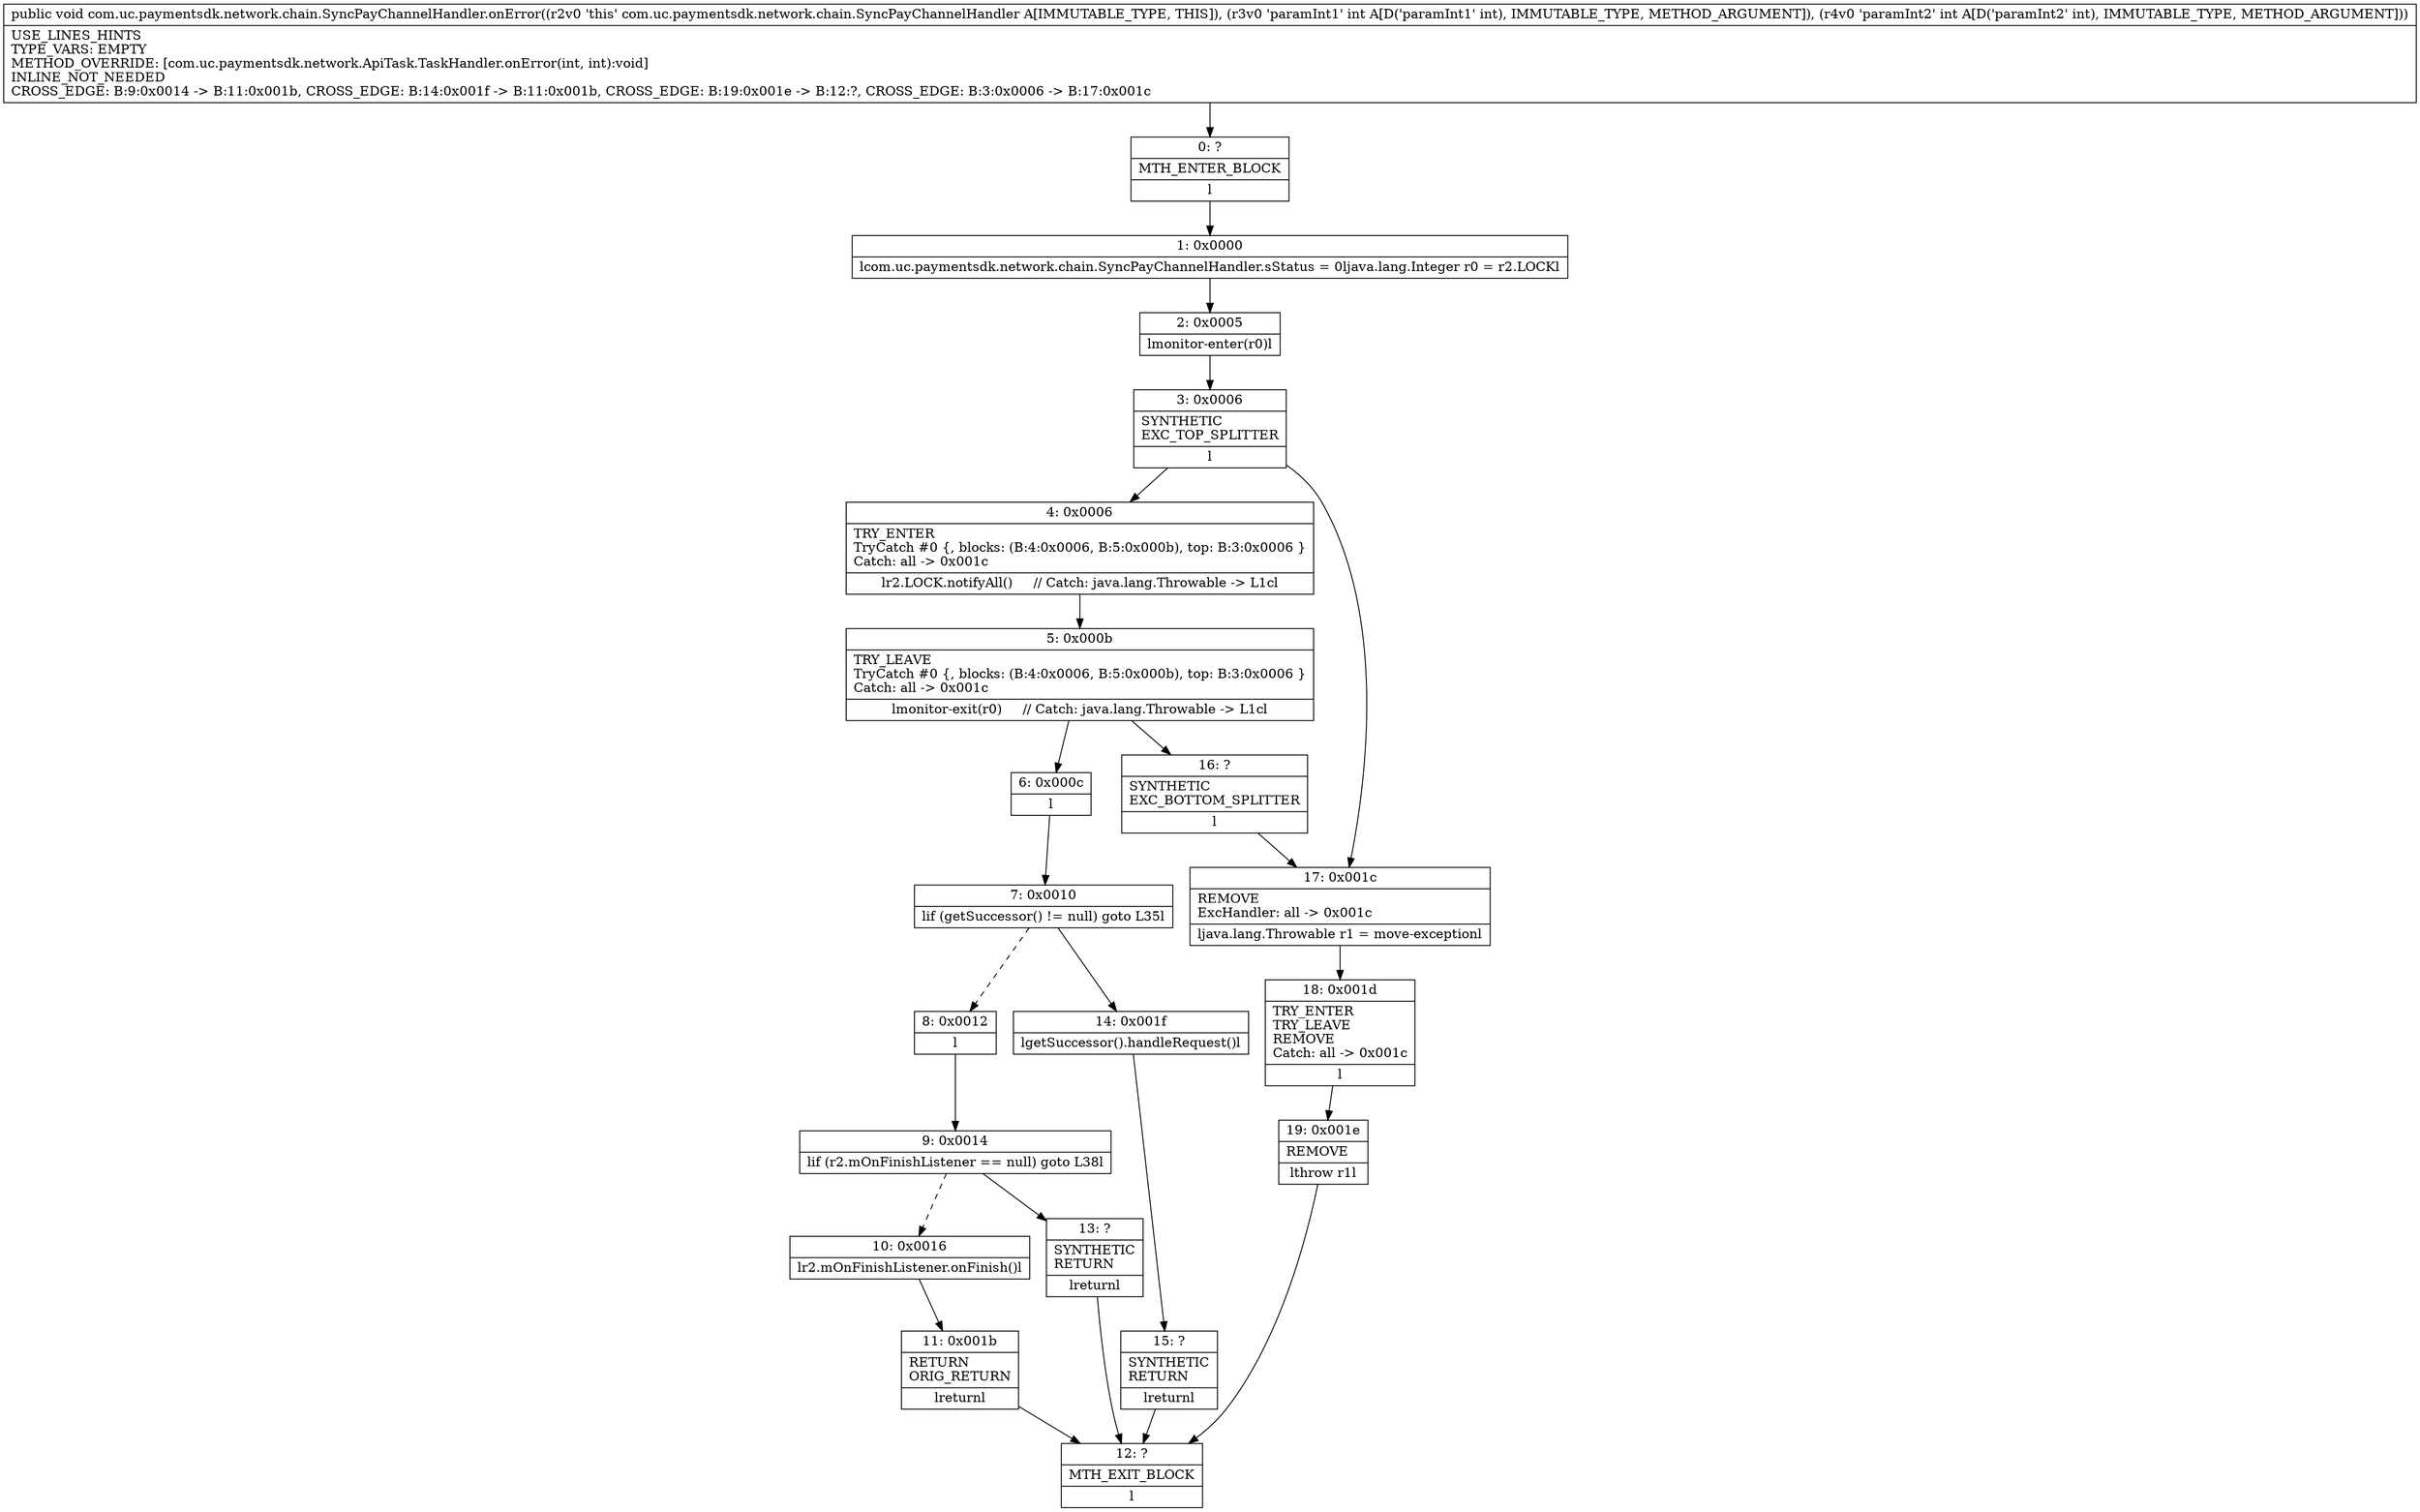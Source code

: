digraph "CFG forcom.uc.paymentsdk.network.chain.SyncPayChannelHandler.onError(II)V" {
Node_0 [shape=record,label="{0\:\ ?|MTH_ENTER_BLOCK\l|l}"];
Node_1 [shape=record,label="{1\:\ 0x0000|lcom.uc.paymentsdk.network.chain.SyncPayChannelHandler.sStatus = 0ljava.lang.Integer r0 = r2.LOCKl}"];
Node_2 [shape=record,label="{2\:\ 0x0005|lmonitor\-enter(r0)l}"];
Node_3 [shape=record,label="{3\:\ 0x0006|SYNTHETIC\lEXC_TOP_SPLITTER\l|l}"];
Node_4 [shape=record,label="{4\:\ 0x0006|TRY_ENTER\lTryCatch #0 \{, blocks: (B:4:0x0006, B:5:0x000b), top: B:3:0x0006 \}\lCatch: all \-\> 0x001c\l|lr2.LOCK.notifyAll()     \/\/ Catch: java.lang.Throwable \-\> L1cl}"];
Node_5 [shape=record,label="{5\:\ 0x000b|TRY_LEAVE\lTryCatch #0 \{, blocks: (B:4:0x0006, B:5:0x000b), top: B:3:0x0006 \}\lCatch: all \-\> 0x001c\l|lmonitor\-exit(r0)     \/\/ Catch: java.lang.Throwable \-\> L1cl}"];
Node_6 [shape=record,label="{6\:\ 0x000c|l}"];
Node_7 [shape=record,label="{7\:\ 0x0010|lif (getSuccessor() != null) goto L35l}"];
Node_8 [shape=record,label="{8\:\ 0x0012|l}"];
Node_9 [shape=record,label="{9\:\ 0x0014|lif (r2.mOnFinishListener == null) goto L38l}"];
Node_10 [shape=record,label="{10\:\ 0x0016|lr2.mOnFinishListener.onFinish()l}"];
Node_11 [shape=record,label="{11\:\ 0x001b|RETURN\lORIG_RETURN\l|lreturnl}"];
Node_12 [shape=record,label="{12\:\ ?|MTH_EXIT_BLOCK\l|l}"];
Node_13 [shape=record,label="{13\:\ ?|SYNTHETIC\lRETURN\l|lreturnl}"];
Node_14 [shape=record,label="{14\:\ 0x001f|lgetSuccessor().handleRequest()l}"];
Node_15 [shape=record,label="{15\:\ ?|SYNTHETIC\lRETURN\l|lreturnl}"];
Node_16 [shape=record,label="{16\:\ ?|SYNTHETIC\lEXC_BOTTOM_SPLITTER\l|l}"];
Node_17 [shape=record,label="{17\:\ 0x001c|REMOVE\lExcHandler: all \-\> 0x001c\l|ljava.lang.Throwable r1 = move\-exceptionl}"];
Node_18 [shape=record,label="{18\:\ 0x001d|TRY_ENTER\lTRY_LEAVE\lREMOVE\lCatch: all \-\> 0x001c\l|l}"];
Node_19 [shape=record,label="{19\:\ 0x001e|REMOVE\l|lthrow r1l}"];
MethodNode[shape=record,label="{public void com.uc.paymentsdk.network.chain.SyncPayChannelHandler.onError((r2v0 'this' com.uc.paymentsdk.network.chain.SyncPayChannelHandler A[IMMUTABLE_TYPE, THIS]), (r3v0 'paramInt1' int A[D('paramInt1' int), IMMUTABLE_TYPE, METHOD_ARGUMENT]), (r4v0 'paramInt2' int A[D('paramInt2' int), IMMUTABLE_TYPE, METHOD_ARGUMENT]))  | USE_LINES_HINTS\lTYPE_VARS: EMPTY\lMETHOD_OVERRIDE: [com.uc.paymentsdk.network.ApiTask.TaskHandler.onError(int, int):void]\lINLINE_NOT_NEEDED\lCROSS_EDGE: B:9:0x0014 \-\> B:11:0x001b, CROSS_EDGE: B:14:0x001f \-\> B:11:0x001b, CROSS_EDGE: B:19:0x001e \-\> B:12:?, CROSS_EDGE: B:3:0x0006 \-\> B:17:0x001c\l}"];
MethodNode -> Node_0;
Node_0 -> Node_1;
Node_1 -> Node_2;
Node_2 -> Node_3;
Node_3 -> Node_4;
Node_3 -> Node_17;
Node_4 -> Node_5;
Node_5 -> Node_6;
Node_5 -> Node_16;
Node_6 -> Node_7;
Node_7 -> Node_8[style=dashed];
Node_7 -> Node_14;
Node_8 -> Node_9;
Node_9 -> Node_10[style=dashed];
Node_9 -> Node_13;
Node_10 -> Node_11;
Node_11 -> Node_12;
Node_13 -> Node_12;
Node_14 -> Node_15;
Node_15 -> Node_12;
Node_16 -> Node_17;
Node_17 -> Node_18;
Node_18 -> Node_19;
Node_19 -> Node_12;
}

